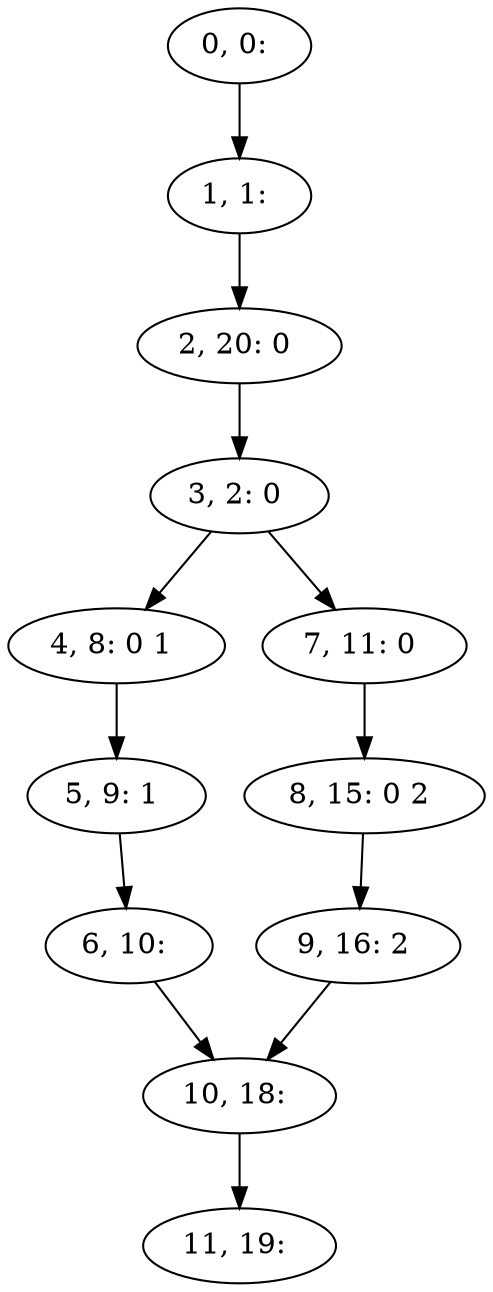 digraph G {
0[label="0, 0: "];
1[label="1, 1: "];
2[label="2, 20: 0 "];
3[label="3, 2: 0 "];
4[label="4, 8: 0 1 "];
5[label="5, 9: 1 "];
6[label="6, 10: "];
7[label="7, 11: 0 "];
8[label="8, 15: 0 2 "];
9[label="9, 16: 2 "];
10[label="10, 18: "];
11[label="11, 19: "];
0->1 ;
1->2 ;
2->3 ;
3->4 ;
3->7 ;
4->5 ;
5->6 ;
6->10 ;
7->8 ;
8->9 ;
9->10 ;
10->11 ;
}
